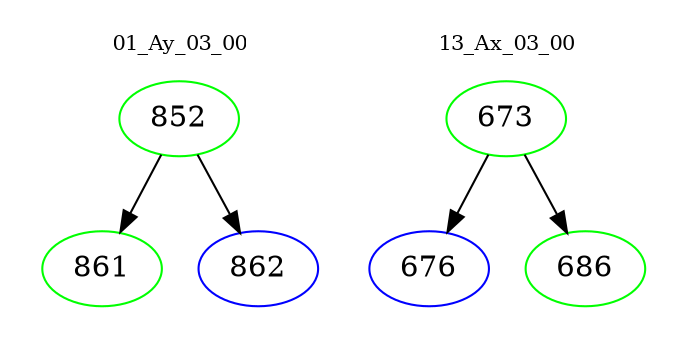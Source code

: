 digraph{
subgraph cluster_0 {
color = white
label = "01_Ay_03_00";
fontsize=10;
T0_852 [label="852", color="green"]
T0_852 -> T0_861 [color="black"]
T0_861 [label="861", color="green"]
T0_852 -> T0_862 [color="black"]
T0_862 [label="862", color="blue"]
}
subgraph cluster_1 {
color = white
label = "13_Ax_03_00";
fontsize=10;
T1_673 [label="673", color="green"]
T1_673 -> T1_676 [color="black"]
T1_676 [label="676", color="blue"]
T1_673 -> T1_686 [color="black"]
T1_686 [label="686", color="green"]
}
}
